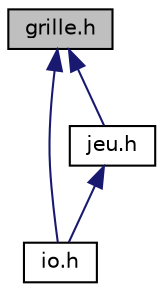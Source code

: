 digraph "grille.h"
{
  edge [fontname="Helvetica",fontsize="10",labelfontname="Helvetica",labelfontsize="10"];
  node [fontname="Helvetica",fontsize="10",shape=record];
  Node4 [label="grille.h",height=0.2,width=0.4,color="black", fillcolor="grey75", style="filled", fontcolor="black"];
  Node4 -> Node5 [dir="back",color="midnightblue",fontsize="10",style="solid",fontname="Helvetica"];
  Node5 [label="io.h",height=0.2,width=0.4,color="black", fillcolor="white", style="filled",URL="$io_8h.html",tooltip="Fonctions d&#39;input/output (entrées/sorties) du programme. "];
  Node4 -> Node6 [dir="back",color="midnightblue",fontsize="10",style="solid",fontname="Helvetica"];
  Node6 [label="jeu.h",height=0.2,width=0.4,color="black", fillcolor="white", style="filled",URL="$jeu_8h.html",tooltip="Fonctions propres au jeu. "];
  Node6 -> Node5 [dir="back",color="midnightblue",fontsize="10",style="solid",fontname="Helvetica"];
}
